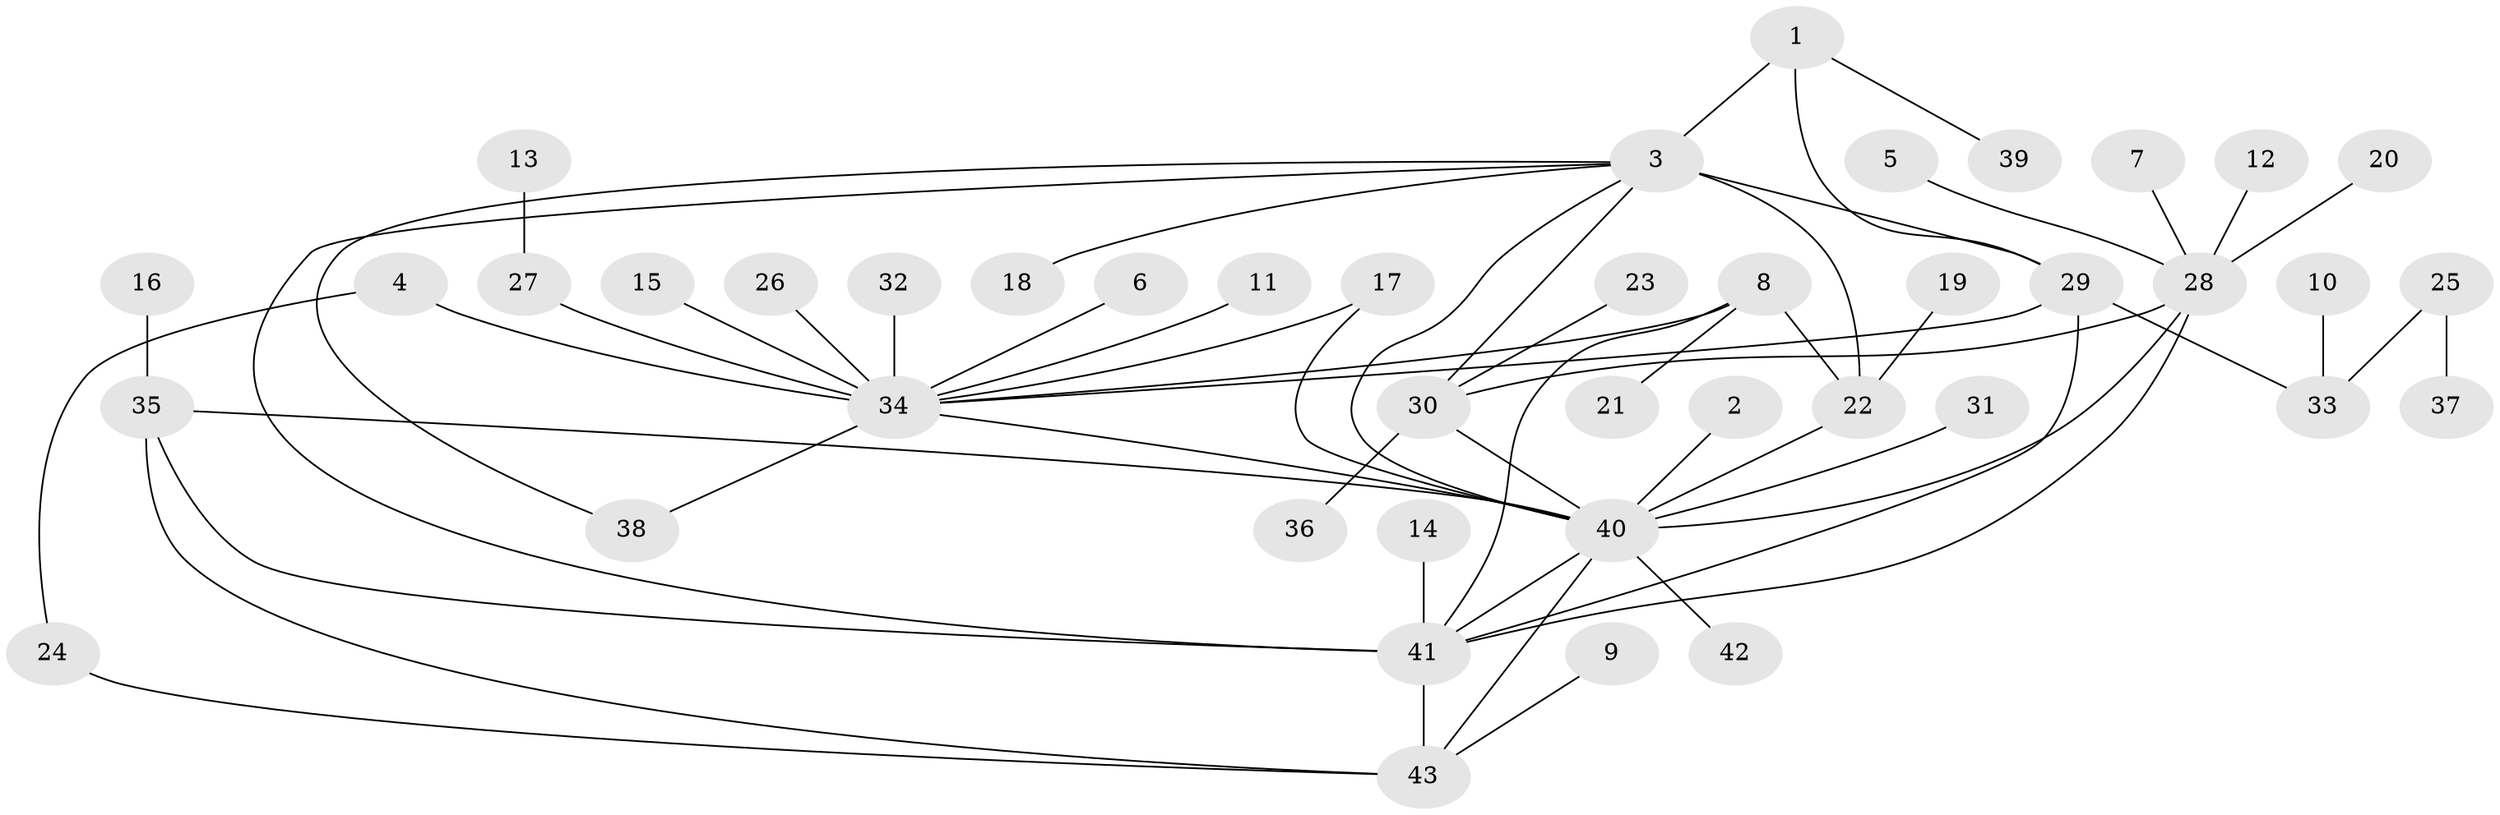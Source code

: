 // original degree distribution, {12: 0.011627906976744186, 5: 0.06976744186046512, 3: 0.08139534883720931, 10: 0.023255813953488372, 8: 0.023255813953488372, 7: 0.06976744186046512, 4: 0.023255813953488372, 6: 0.011627906976744186, 1: 0.5465116279069767, 2: 0.13953488372093023}
// Generated by graph-tools (version 1.1) at 2025/50/03/09/25 03:50:32]
// undirected, 43 vertices, 58 edges
graph export_dot {
graph [start="1"]
  node [color=gray90,style=filled];
  1;
  2;
  3;
  4;
  5;
  6;
  7;
  8;
  9;
  10;
  11;
  12;
  13;
  14;
  15;
  16;
  17;
  18;
  19;
  20;
  21;
  22;
  23;
  24;
  25;
  26;
  27;
  28;
  29;
  30;
  31;
  32;
  33;
  34;
  35;
  36;
  37;
  38;
  39;
  40;
  41;
  42;
  43;
  1 -- 3 [weight=2.0];
  1 -- 29 [weight=2.0];
  1 -- 39 [weight=1.0];
  2 -- 40 [weight=1.0];
  3 -- 18 [weight=1.0];
  3 -- 22 [weight=2.0];
  3 -- 29 [weight=1.0];
  3 -- 30 [weight=1.0];
  3 -- 38 [weight=1.0];
  3 -- 40 [weight=1.0];
  3 -- 41 [weight=1.0];
  4 -- 24 [weight=1.0];
  4 -- 34 [weight=1.0];
  5 -- 28 [weight=1.0];
  6 -- 34 [weight=1.0];
  7 -- 28 [weight=1.0];
  8 -- 21 [weight=1.0];
  8 -- 22 [weight=3.0];
  8 -- 34 [weight=1.0];
  8 -- 41 [weight=1.0];
  9 -- 43 [weight=1.0];
  10 -- 33 [weight=1.0];
  11 -- 34 [weight=1.0];
  12 -- 28 [weight=1.0];
  13 -- 27 [weight=1.0];
  14 -- 41 [weight=1.0];
  15 -- 34 [weight=1.0];
  16 -- 35 [weight=1.0];
  17 -- 34 [weight=1.0];
  17 -- 40 [weight=1.0];
  19 -- 22 [weight=1.0];
  20 -- 28 [weight=1.0];
  22 -- 40 [weight=1.0];
  23 -- 30 [weight=1.0];
  24 -- 43 [weight=1.0];
  25 -- 33 [weight=1.0];
  25 -- 37 [weight=1.0];
  26 -- 34 [weight=1.0];
  27 -- 34 [weight=3.0];
  28 -- 30 [weight=1.0];
  28 -- 40 [weight=2.0];
  28 -- 41 [weight=1.0];
  29 -- 33 [weight=1.0];
  29 -- 34 [weight=1.0];
  29 -- 41 [weight=1.0];
  30 -- 36 [weight=1.0];
  30 -- 40 [weight=2.0];
  31 -- 40 [weight=1.0];
  32 -- 34 [weight=1.0];
  34 -- 38 [weight=1.0];
  34 -- 40 [weight=2.0];
  35 -- 40 [weight=1.0];
  35 -- 41 [weight=1.0];
  35 -- 43 [weight=1.0];
  40 -- 41 [weight=1.0];
  40 -- 42 [weight=1.0];
  40 -- 43 [weight=1.0];
  41 -- 43 [weight=1.0];
}
